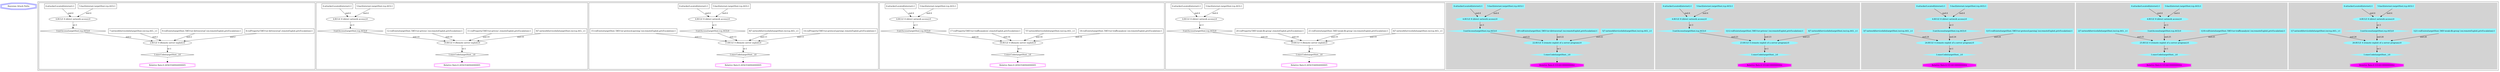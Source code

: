 // This is the result.
digraph cluster_Attack_Paths {
	compound=true
	"Attack Paths" [label="Bayesian Attack Paths" color=blue shape=tripleoctagon]
	subgraph "cluster_Series:1" {
		compound=true
		subgraph "cluster_rate:1" {
			graph [color=lightgrey style=filled]
			node [color=cadetblue1 style=filled]
			"1|26" [label="26:RULE 4 (remote exploit of a server program):0" shape=ellipse]
			"1|1|21" [label="1|21:vulExists(targetHost,'DKV-weak-dh-group',tor,remoteExploit,privEscalation):1" shape=box]
			"1|5" [label="5:hacl(internet,targetHost,tcp,443):1" shape=box]
			"1|3" [label="3:netAccess(targetHost,tcp,443):0" shape=diamond]
			"1|4" [label="4:RULE 8 (direct network access):0" shape=ellipse]
			"1|6" [label="6:attackerLocated(internet):1" shape=box]
			"1|1|7" [label="1|7:networkServiceInfo(targetHost,tor,tcp,443,_):1" shape=box]
			"1|1" [label="1:execCode(targetHost,_):0" shape=diamond]
			"1|3" -> "1|26" [label="and:26"]
			"1|1|7" -> "1|26" [label="and:26"]
			"1|1|21" -> "1|26" [label="and:26"]
			"1|4" -> "1|3" [label="or:3"]
			"1|5" -> "1|4" [label="and:4"]
			"1|6" -> "1|4" [label="and:4"]
			"1|26" -> "1|1" [label="or:1"]
			Rate1 [label="Relative Rate:0.5314410000000002" color=magenta shape=doubleoctagon]
			"1|1" -> Rate1 [arrowhead=dot style=dashed]
		}
		subgraph "cluster_rate:2" {
			graph [color=lightgrey style=filled]
			node [color=cadetblue1 style=filled]
			"2|1|18" [label="1|18:vulExists(targetHost,'DKV-tor-trafficanalysis',tor,remoteExploit,privEscalation):1" shape=box]
			"2|25" [label="25:RULE 4 (remote exploit of a server program):0" shape=ellipse]
			"2|5" [label="5:hacl(internet,targetHost,tcp,443):1" shape=box]
			"2|3" [label="3:netAccess(targetHost,tcp,443):0" shape=diamond]
			"2|4" [label="4:RULE 8 (direct network access):0" shape=ellipse]
			"2|6" [label="6:attackerLocated(internet):1" shape=box]
			"2|2|7" [label="2|7:networkServiceInfo(targetHost,tor,tcp,443,_):1" shape=box]
			"2|1" [label="1:execCode(targetHost,_):0" shape=diamond]
			"2|3" -> "2|25" [label="and:25"]
			"2|2|7" -> "2|25" [label="and:25"]
			"2|1|18" -> "2|25" [label="and:25"]
			"2|4" -> "2|3" [label="or:3"]
			"2|5" -> "2|4" [label="and:4"]
			"2|6" -> "2|4" [label="and:4"]
			"2|25" -> "2|1" [label="or:1"]
			Rate2 [label="Relative Rate:0.5314410000000002" color=magenta shape=doubleoctagon]
			"2|1" -> Rate2 [arrowhead=dot style=dashed]
		}
		subgraph "cluster_rate:3" {
			graph [color=lightgrey style=filled]
			node [color=cadetblue1 style=filled]
			"3|1|15" [label="1|15:vulExists(targetHost,'DKV-tor-protocol-parsing',tor,remoteExploit,privEscalation):1" shape=box]
			"3|5" [label="5:hacl(internet,targetHost,tcp,443):1" shape=box]
			"3|3" [label="3:netAccess(targetHost,tcp,443):0" shape=diamond]
			"3|24" [label="24:RULE 4 (remote exploit of a server program):0" shape=ellipse]
			"3|4" [label="4:RULE 8 (direct network access):0" shape=ellipse]
			"3|6" [label="6:attackerLocated(internet):1" shape=box]
			"3|1" [label="1:execCode(targetHost,_):0" shape=diamond]
			"3|3|7" [label="3|7:networkServiceInfo(targetHost,tor,tcp,443,_):1" shape=box]
			"3|4" -> "3|3" [label="or:3"]
			"3|3" -> "3|24" [label="and:24"]
			"3|3|7" -> "3|24" [label="and:24"]
			"3|1|15" -> "3|24" [label="and:24"]
			"3|5" -> "3|4" [label="and:4"]
			"3|6" -> "3|4" [label="and:4"]
			"3|24" -> "3|1" [label="or:1"]
			Rate3 [label="Relative Rate:0.5314410000000002" color=magenta shape=doubleoctagon]
			"3|1" -> Rate3 [arrowhead=dot style=dashed]
		}
		subgraph "cluster_rate:4" {
			graph [color=lightgrey style=filled]
			node [color=cadetblue1 style=filled]
			"4|4|7" [label="4|7:networkServiceInfo(targetHost,tor,tcp,443,_):1" shape=box]
			"4|1|12" [label="1|12:vulExists(targetHost,'DKV-tor-privesc',tor,remoteExploit,privEscalation):1" shape=box]
			"4|5" [label="5:hacl(internet,targetHost,tcp,443):1" shape=box]
			"4|3" [label="3:netAccess(targetHost,tcp,443):0" shape=diamond]
			"4|4" [label="4:RULE 8 (direct network access):0" shape=ellipse]
			"4|6" [label="6:attackerLocated(internet):1" shape=box]
			"4|23" [label="23:RULE 4 (remote exploit of a server program):0" shape=ellipse]
			"4|1" [label="1:execCode(targetHost,_):0" shape=diamond]
			"4|4" -> "4|3" [label="or:3"]
			"4|5" -> "4|4" [label="and:4"]
			"4|6" -> "4|4" [label="and:4"]
			"4|3" -> "4|23" [label="and:23"]
			"4|4|7" -> "4|23" [label="and:23"]
			"4|1|12" -> "4|23" [label="and:23"]
			"4|23" -> "4|1" [label="or:1"]
			Rate4 [label="Relative Rate:0.5314410000000002" color=magenta shape=doubleoctagon]
			"4|1" -> Rate4 [arrowhead=dot style=dashed]
		}
		subgraph "cluster_rate:5" {
			graph [color=lightgrey style=filled]
			node [color=cadetblue1 style=filled]
			"5|22" [label="22:RULE 4 (remote exploit of a server program):0" shape=ellipse]
			"5|5|7" [label="5|7:networkServiceInfo(targetHost,tor,tcp,443,_):1" shape=box]
			"5|1|9" [label="1|9:vulExists(targetHost,'DKV-tor-dirtraversal',tor,remoteExploit,privEscalation):1" shape=box]
			"5|5" [label="5:hacl(internet,targetHost,tcp,443):1" shape=box]
			"5|3" [label="3:netAccess(targetHost,tcp,443):0" shape=diamond]
			"5|4" [label="4:RULE 8 (direct network access):0" shape=ellipse]
			"5|6" [label="6:attackerLocated(internet):1" shape=box]
			"5|1" [label="1:execCode(targetHost,_):0" shape=diamond]
			"5|3" -> "5|22" [label="and:22"]
			"5|5|7" -> "5|22" [label="and:22"]
			"5|1|9" -> "5|22" [label="and:22"]
			"5|4" -> "5|3" [label="or:3"]
			"5|5" -> "5|4" [label="and:4"]
			"5|6" -> "5|4" [label="and:4"]
			"5|22" -> "5|1" [label="or:1"]
			Rate5 [label="Relative Rate:0.5314410000000002" color=magenta shape=doubleoctagon]
			"5|1" -> Rate5 [arrowhead=dot style=dashed]
		}
		subgraph "cluster_rate:6" {
			"6|6|7" [label="6|7:networkServiceInfo(targetHost,tor,tcp,443,_):1" shape=box]
			"6|21" [label="21:vulExists(targetHost,'DKV-weak-dh-group',tor,remoteExploit,privEscalation):1" shape=box]
			"6|5" [label="5:hacl(internet,targetHost,tcp,443):1" shape=box]
			"6|3" [label="3:netAccess(targetHost,tcp,443):0" shape=diamond]
			"6|20" [label="20:vulProperty('DKV-weak-dh-group',remoteExploit,privEscalation):1" shape=box]
			"6|4" [label="4:RULE 8 (direct network access):0" shape=ellipse]
			"6|6" [label="6:attackerLocated(internet):1" shape=box]
			"6|19" [label="19:RULE 0 (Remote server exploit):0" shape=ellipse]
			"6|1" [label="1:execCode(targetHost,_):0" shape=diamond]
			"6|4" -> "6|3" [label="or:3"]
			"6|5" -> "6|4" [label="and:4"]
			"6|6" -> "6|4" [label="and:4"]
			"6|3" -> "6|19" [label="and:19"]
			"6|6|7" -> "6|19" [label="and:19"]
			"6|20" -> "6|19" [label="and:19"]
			"6|21" -> "6|19" [label="and:19"]
			"6|19" -> "6|1" [label="or:1"]
			Rate6 [label="Relative Rate:0.26563546944000005" color=magenta shape=doubleoctagon]
			"6|1" -> Rate6 [arrowhead=dot style=dashed]
		}
		subgraph "cluster_rate:7" {
			"7|18" [label="18:vulExists(targetHost,'DKV-tor-trafficanalysis',tor,remoteExploit,privEscalation):1" shape=box]
			"7|7|7" [label="7|7:networkServiceInfo(targetHost,tor,tcp,443,_):1" shape=box]
			"7|17" [label="17:vulProperty('DKV-tor-trafficanalysis',remoteExploit,privEscalation):1" shape=box]
			"7|5" [label="5:hacl(internet,targetHost,tcp,443):1" shape=box]
			"7|3" [label="3:netAccess(targetHost,tcp,443):0" shape=diamond]
			"7|16" [label="16:RULE 0 (Remote server exploit):0" shape=ellipse]
			"7|4" [label="4:RULE 8 (direct network access):0" shape=ellipse]
			"7|6" [label="6:attackerLocated(internet):1" shape=box]
			"7|1" [label="1:execCode(targetHost,_):0" shape=diamond]
			"7|4" -> "7|3" [label="or:3"]
			"7|3" -> "7|16" [label="and:16"]
			"7|7|7" -> "7|16" [label="and:16"]
			"7|17" -> "7|16" [label="and:16"]
			"7|18" -> "7|16" [label="and:16"]
			"7|5" -> "7|4" [label="and:4"]
			"7|6" -> "7|4" [label="and:4"]
			"7|16" -> "7|1" [label="or:1"]
			Rate7 [label="Relative Rate:0.26563546944000005" color=magenta shape=doubleoctagon]
			"7|1" -> Rate7 [arrowhead=dot style=dashed]
		}
		subgraph "cluster_rate:8" {
			"8|14" [label="14:vulProperty('DKV-tor-protocol-parsing',remoteExploit,privEscalation):1" shape=box]
			"8|8|7" [label="8|7:networkServiceInfo(targetHost,tor,tcp,443,_):1" shape=box]
			"8|13" [label="13:RULE 0 (Remote server exploit):0" shape=ellipse]
			"8|5" [label="5:hacl(internet,targetHost,tcp,443):1" shape=box]
			"8|3" [label="3:netAccess(targetHost,tcp,443):0" shape=diamond]
			"8|4" [label="4:RULE 8 (direct network access):0" shape=ellipse]
			"8|6" [label="6:attackerLocated(internet):1" shape=box]
			"8|15" [label="15:vulExists(targetHost,'DKV-tor-protocol-parsing',tor,remoteExploit,privEscalation):1" shape=box]
			"8|1" [label="1:execCode(targetHost,_):0" shape=diamond]
			"8|3" -> "8|13" [label="and:13"]
			"8|8|7" -> "8|13" [label="and:13"]
			"8|14" -> "8|13" [label="and:13"]
			"8|15" -> "8|13" [label="and:13"]
			"8|4" -> "8|3" [label="or:3"]
			"8|5" -> "8|4" [label="and:4"]
			"8|6" -> "8|4" [label="and:4"]
			"8|13" -> "8|1" [label="or:1"]
			Rate8 [label="Relative Rate:0.26563546944000005" color=magenta shape=doubleoctagon]
			"8|1" -> Rate8 [arrowhead=dot style=dashed]
		}
		subgraph "cluster_rate:9" {
			"9|9|7" [label="9|7:networkServiceInfo(targetHost,tor,tcp,443,_):1" shape=box]
			"9|5" [label="5:hacl(internet,targetHost,tcp,443):1" shape=box]
			"9|3" [label="3:netAccess(targetHost,tcp,443):0" shape=diamond]
			"9|11" [label="11:vulProperty('DKV-tor-privesc',remoteExploit,privEscalation):1" shape=box]
			"9|12" [label="12:vulExists(targetHost,'DKV-tor-privesc',tor,remoteExploit,privEscalation):1" shape=box]
			"9|4" [label="4:RULE 8 (direct network access):0" shape=ellipse]
			"9|6" [label="6:attackerLocated(internet):1" shape=box]
			"9|10" [label="10:RULE 0 (Remote server exploit):0" shape=ellipse]
			"9|1" [label="1:execCode(targetHost,_):0" shape=diamond]
			"9|4" -> "9|3" [label="or:3"]
			"9|5" -> "9|4" [label="and:4"]
			"9|6" -> "9|4" [label="and:4"]
			"9|3" -> "9|10" [label="and:10"]
			"9|9|7" -> "9|10" [label="and:10"]
			"9|11" -> "9|10" [label="and:10"]
			"9|12" -> "9|10" [label="and:10"]
			"9|10" -> "9|1" [label="or:1"]
			Rate9 [label="Relative Rate:0.26563546944000005" color=magenta shape=doubleoctagon]
			"9|1" -> Rate9 [arrowhead=dot style=dashed]
		}
		subgraph "cluster_rate:10" {
			"10|5" [label="5:hacl(internet,targetHost,tcp,443):1" shape=box]
			"10|8" [label="8:vulProperty('DKV-tor-dirtraversal',remoteExploit,privEscalation):1" shape=box]
			"10|9" [label="9:vulExists(targetHost,'DKV-tor-dirtraversal',tor,remoteExploit,privEscalation):1" shape=box]
			"10|3" [label="3:netAccess(targetHost,tcp,443):0" shape=diamond]
			"10|7" [label="7:networkServiceInfo(targetHost,tor,tcp,443,_):1" shape=box]
			"10|2" [label="2:RULE 0 (Remote server exploit):0" shape=ellipse]
			"10|4" [label="4:RULE 8 (direct network access):0" shape=ellipse]
			"10|6" [label="6:attackerLocated(internet):1" shape=box]
			"10|1" [label="1:execCode(targetHost,_):0" shape=diamond]
			"10|4" -> "10|3" [label="or:3"]
			"10|3" -> "10|2" [label="and:2"]
			"10|7" -> "10|2" [label="and:2"]
			"10|8" -> "10|2" [label="and:2"]
			"10|9" -> "10|2" [label="and:2"]
			"10|5" -> "10|4" [label="and:4"]
			"10|6" -> "10|4" [label="and:4"]
			"10|2" -> "10|1" [label="or:1"]
			Rate10 [label="Relative Rate:0.26563546944000005" color=magenta shape=doubleoctagon]
			"10|1" -> Rate10 [arrowhead=dot style=dashed]
		}
	}
}
